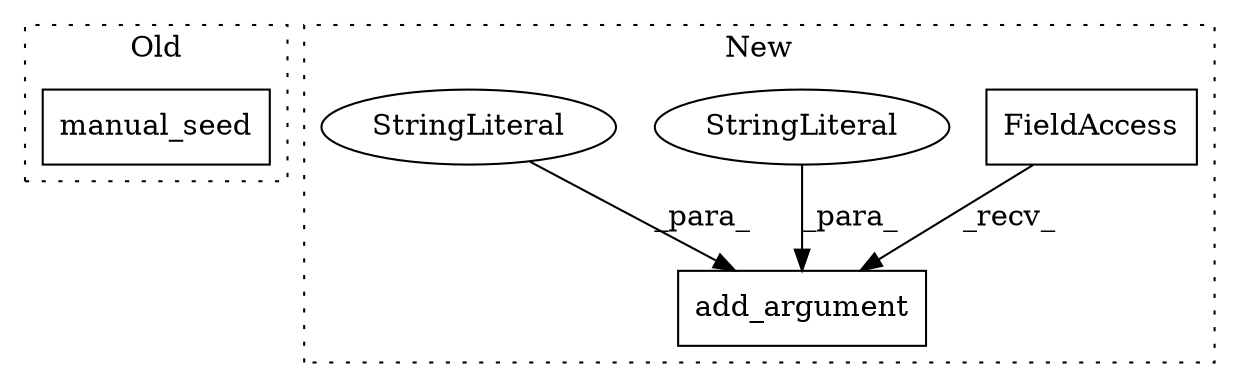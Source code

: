 digraph G {
subgraph cluster0 {
1 [label="manual_seed" a="32" s="1726,1746" l="12,1" shape="box"];
label = "Old";
style="dotted";
}
subgraph cluster1 {
2 [label="add_argument" a="32" s="1254,1331" l="13,1" shape="box"];
3 [label="FieldAccess" a="22" s="1247" l="6" shape="box"];
4 [label="StringLiteral" a="45" s="1285" l="33" shape="ellipse"];
5 [label="StringLiteral" a="45" s="1267" l="17" shape="ellipse"];
label = "New";
style="dotted";
}
3 -> 2 [label="_recv_"];
4 -> 2 [label="_para_"];
5 -> 2 [label="_para_"];
}